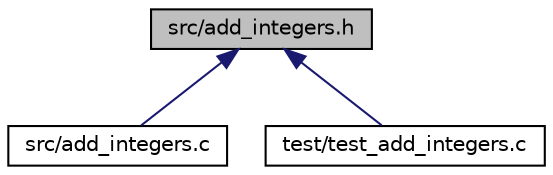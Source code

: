 digraph "src/add_integers.h"
{
 // LATEX_PDF_SIZE
  edge [fontname="Helvetica",fontsize="10",labelfontname="Helvetica",labelfontsize="10"];
  node [fontname="Helvetica",fontsize="10",shape=record];
  Node1 [label="src/add_integers.h",height=0.2,width=0.4,color="black", fillcolor="grey75", style="filled", fontcolor="black",tooltip="Header file with the required function - sum."];
  Node1 -> Node2 [dir="back",color="midnightblue",fontsize="10",style="solid",fontname="Helvetica"];
  Node2 [label="src/add_integers.c",height=0.2,width=0.4,color="black", fillcolor="white", style="filled",URL="$add__integers_8c_source.html",tooltip=" "];
  Node1 -> Node3 [dir="back",color="midnightblue",fontsize="10",style="solid",fontname="Helvetica"];
  Node3 [label="test/test_add_integers.c",height=0.2,width=0.4,color="black", fillcolor="white", style="filled",URL="$test__add__integers_8c.html",tooltip="Unit Test File."];
}
